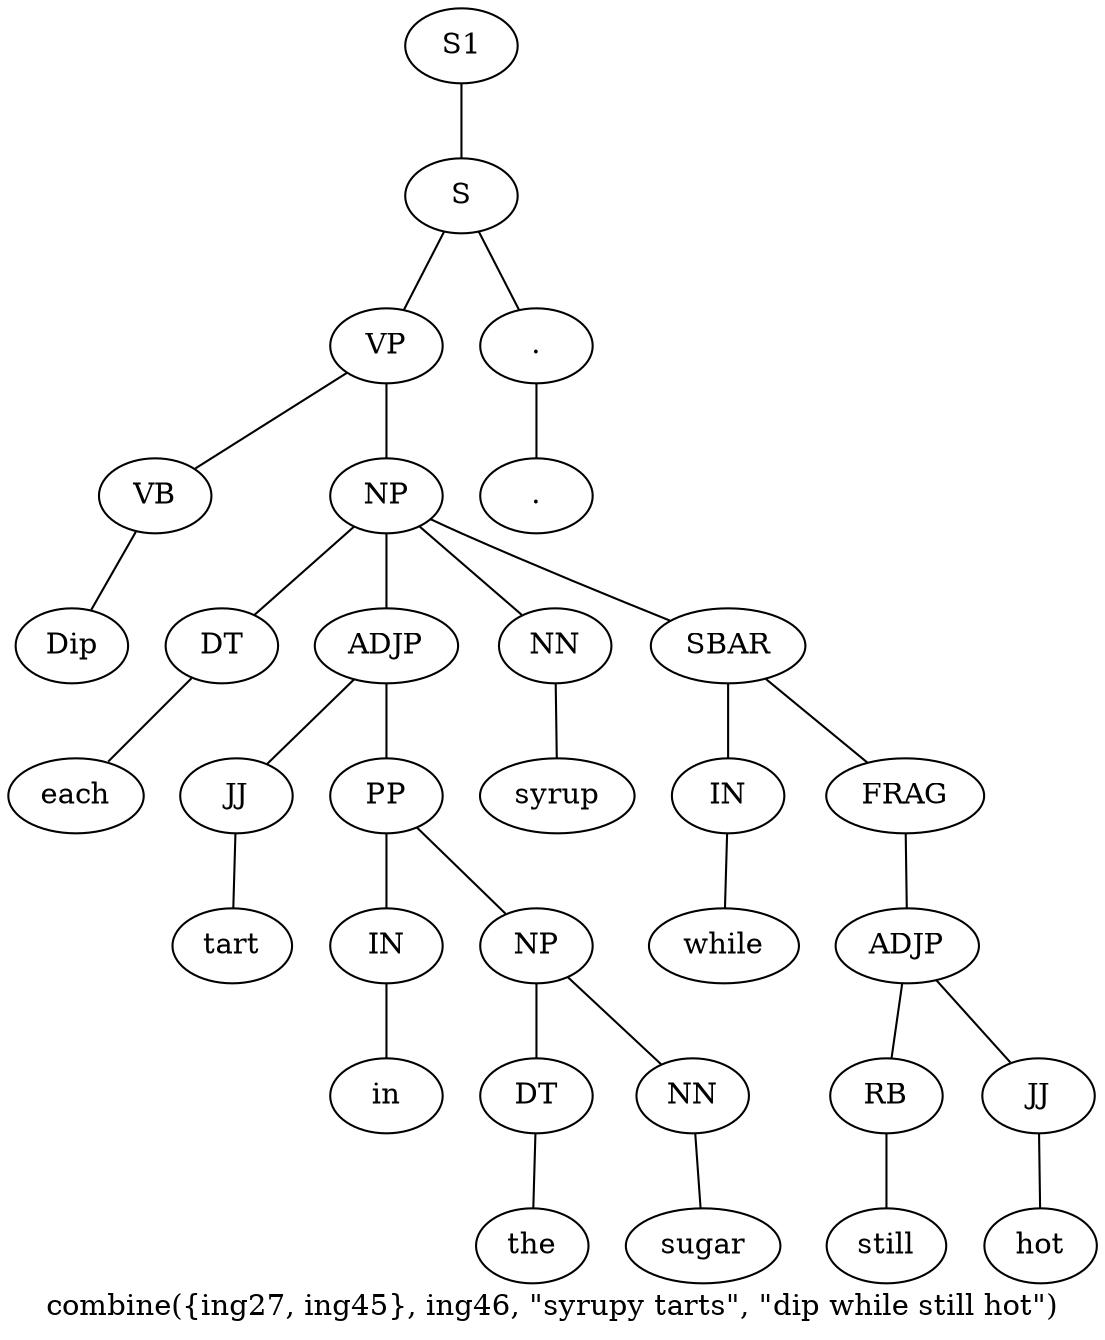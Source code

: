 graph SyntaxGraph {
	label = "combine({ing27, ing45}, ing46, \"syrupy tarts\", \"dip while still hot\")";
	Node0 [label="S1"];
	Node1 [label="S"];
	Node2 [label="VP"];
	Node3 [label="VB"];
	Node4 [label="Dip"];
	Node5 [label="NP"];
	Node6 [label="DT"];
	Node7 [label="each"];
	Node8 [label="ADJP"];
	Node9 [label="JJ"];
	Node10 [label="tart"];
	Node11 [label="PP"];
	Node12 [label="IN"];
	Node13 [label="in"];
	Node14 [label="NP"];
	Node15 [label="DT"];
	Node16 [label="the"];
	Node17 [label="NN"];
	Node18 [label="sugar"];
	Node19 [label="NN"];
	Node20 [label="syrup"];
	Node21 [label="SBAR"];
	Node22 [label="IN"];
	Node23 [label="while"];
	Node24 [label="FRAG"];
	Node25 [label="ADJP"];
	Node26 [label="RB"];
	Node27 [label="still"];
	Node28 [label="JJ"];
	Node29 [label="hot"];
	Node30 [label="."];
	Node31 [label="."];

	Node0 -- Node1;
	Node1 -- Node2;
	Node1 -- Node30;
	Node2 -- Node3;
	Node2 -- Node5;
	Node3 -- Node4;
	Node5 -- Node6;
	Node5 -- Node8;
	Node5 -- Node19;
	Node5 -- Node21;
	Node6 -- Node7;
	Node8 -- Node9;
	Node8 -- Node11;
	Node9 -- Node10;
	Node11 -- Node12;
	Node11 -- Node14;
	Node12 -- Node13;
	Node14 -- Node15;
	Node14 -- Node17;
	Node15 -- Node16;
	Node17 -- Node18;
	Node19 -- Node20;
	Node21 -- Node22;
	Node21 -- Node24;
	Node22 -- Node23;
	Node24 -- Node25;
	Node25 -- Node26;
	Node25 -- Node28;
	Node26 -- Node27;
	Node28 -- Node29;
	Node30 -- Node31;
}